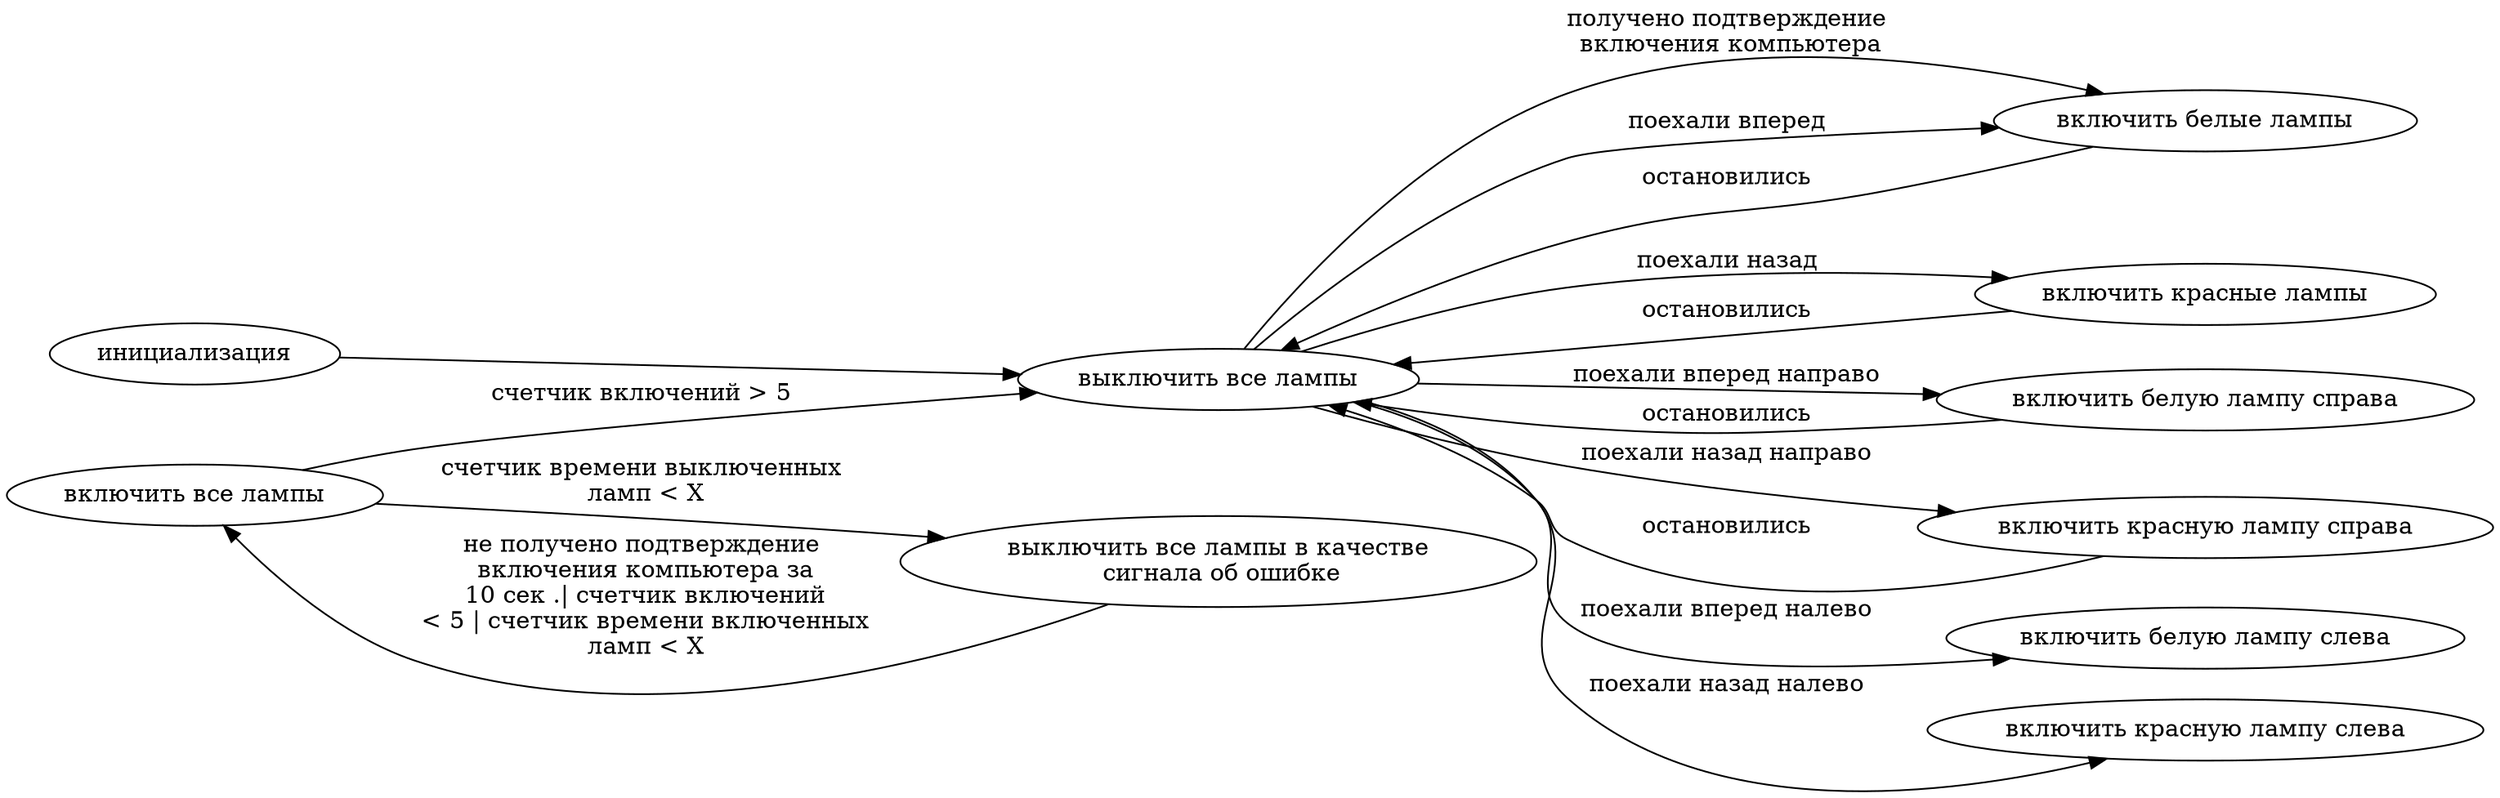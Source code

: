 digraph g {
	rankdir = LR

	"инициализация" -> "выключить все лампы"
	"выключить все лампы" -> "включить белые лампы" [label="получено подтверждение
 включения компьютера"]
	"выключить все лампы в качестве
 сигнала об ошибке" -> "включить все лампы" [label="не получено подтверждение
 включения компьютера за
 10 сек .| счетчик включений
 < 5 | счетчик времени включенных
 ламп < Х"]
	"включить все лампы" -> "выключить все лампы в качестве
 сигнала об ошибке" [label="счетчик времени выключенных
 ламп < Х"]
	"включить все лампы" -> "выключить все лампы" [label="счетчик включений > 5"]
	"выключить все лампы" -> "включить белые лампы" [label="поехали вперед"]
	"выключить все лампы" -> "включить красные лампы" [label="поехали назад"]
	"включить белые лампы" -> "выключить все лампы" [label="остановились"]
	"включить красные лампы" -> "выключить все лампы" [label="остановились"]
	"выключить все лампы" -> "включить белую лампу справа" [label="поехали вперед направо"]
	"выключить все лампы" -> "включить красную лампу справа" [label="поехали назад направо"]
	"выключить все лампы" -> "включить белую лампу слева" [label="поехали вперед налево"]
	"выключить все лампы" -> "включить красную лампу слева" [label="поехали назад налево"]
	"включить белую лампу справа" -> "выключить все лампы" [label="остановились"]
	"включить красную лампу справа" -> "выключить все лампы" [label="остановились"]
}

